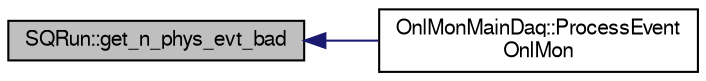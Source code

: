 digraph "SQRun::get_n_phys_evt_bad"
{
  bgcolor="transparent";
  edge [fontname="FreeSans",fontsize="10",labelfontname="FreeSans",labelfontsize="10"];
  node [fontname="FreeSans",fontsize="10",shape=record];
  rankdir="LR";
  Node1 [label="SQRun::get_n_phys_evt_bad",height=0.2,width=0.4,color="black", fillcolor="grey75", style="filled" fontcolor="black"];
  Node1 -> Node2 [dir="back",color="midnightblue",fontsize="10",style="solid",fontname="FreeSans"];
  Node2 [label="OnlMonMainDaq::ProcessEvent\lOnlMon",height=0.2,width=0.4,color="black",URL="$d8/d69/classOnlMonMainDaq.html#af932b6818269817d9f9b9eecb6cabd92"];
}
